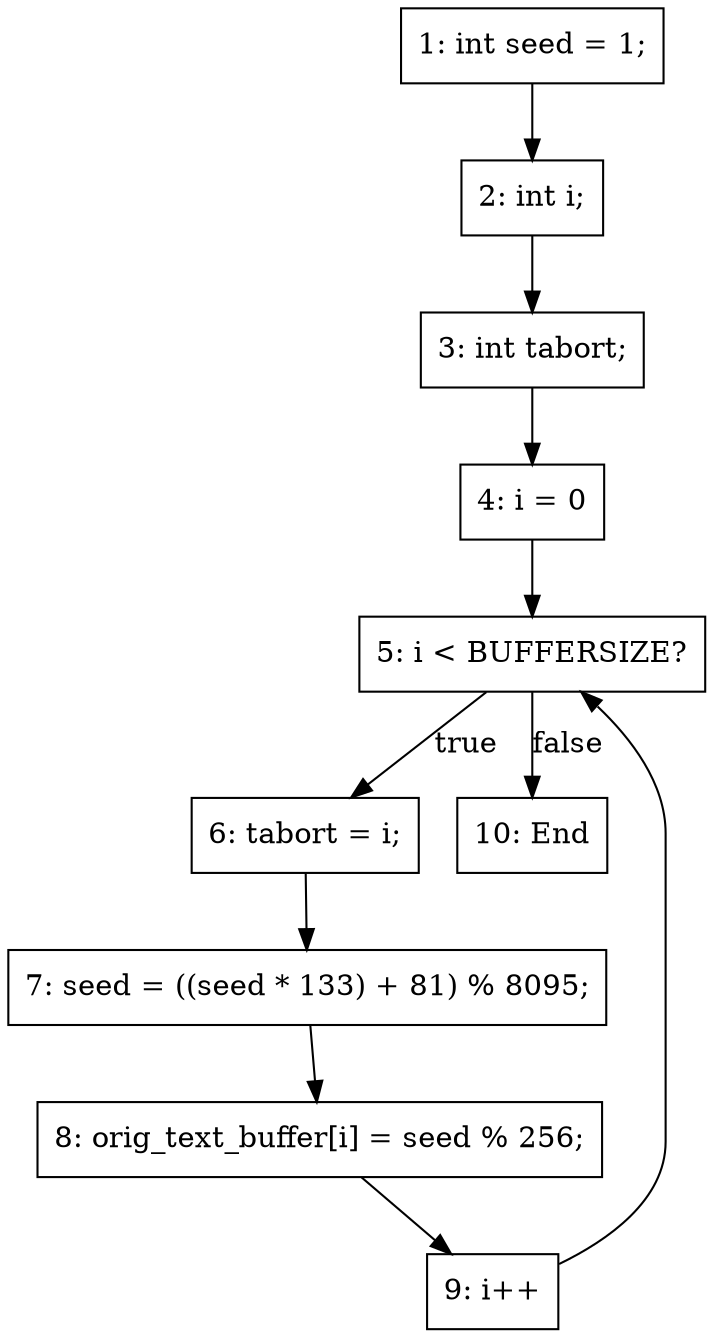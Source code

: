 digraph initbuffer_CFG {
    node [shape=box];
    N1 [label="1: int seed = 1;"];
    N2 [label="2: int i;"];
    N3 [label="3: int tabort;"];
    N4 [label="4: i = 0"];
    N5 [label="5: i < BUFFERSIZE?"];
    N6 [label="6: tabort = i;"];
    N7 [label="7: seed = ((seed * 133) + 81) % 8095;"];
    N8 [label="8: orig_text_buffer[i] = seed % 256;"];
    N9 [label="9: i++"];
    N10 [label="10: End"];
    N1 -> N2 -> N3 -> N4 -> N5;
    N5 -> N6 [label="true"];
    N6 -> N7 -> N8 -> N9 -> N5;
    N5 -> N10 [label="false"];
}